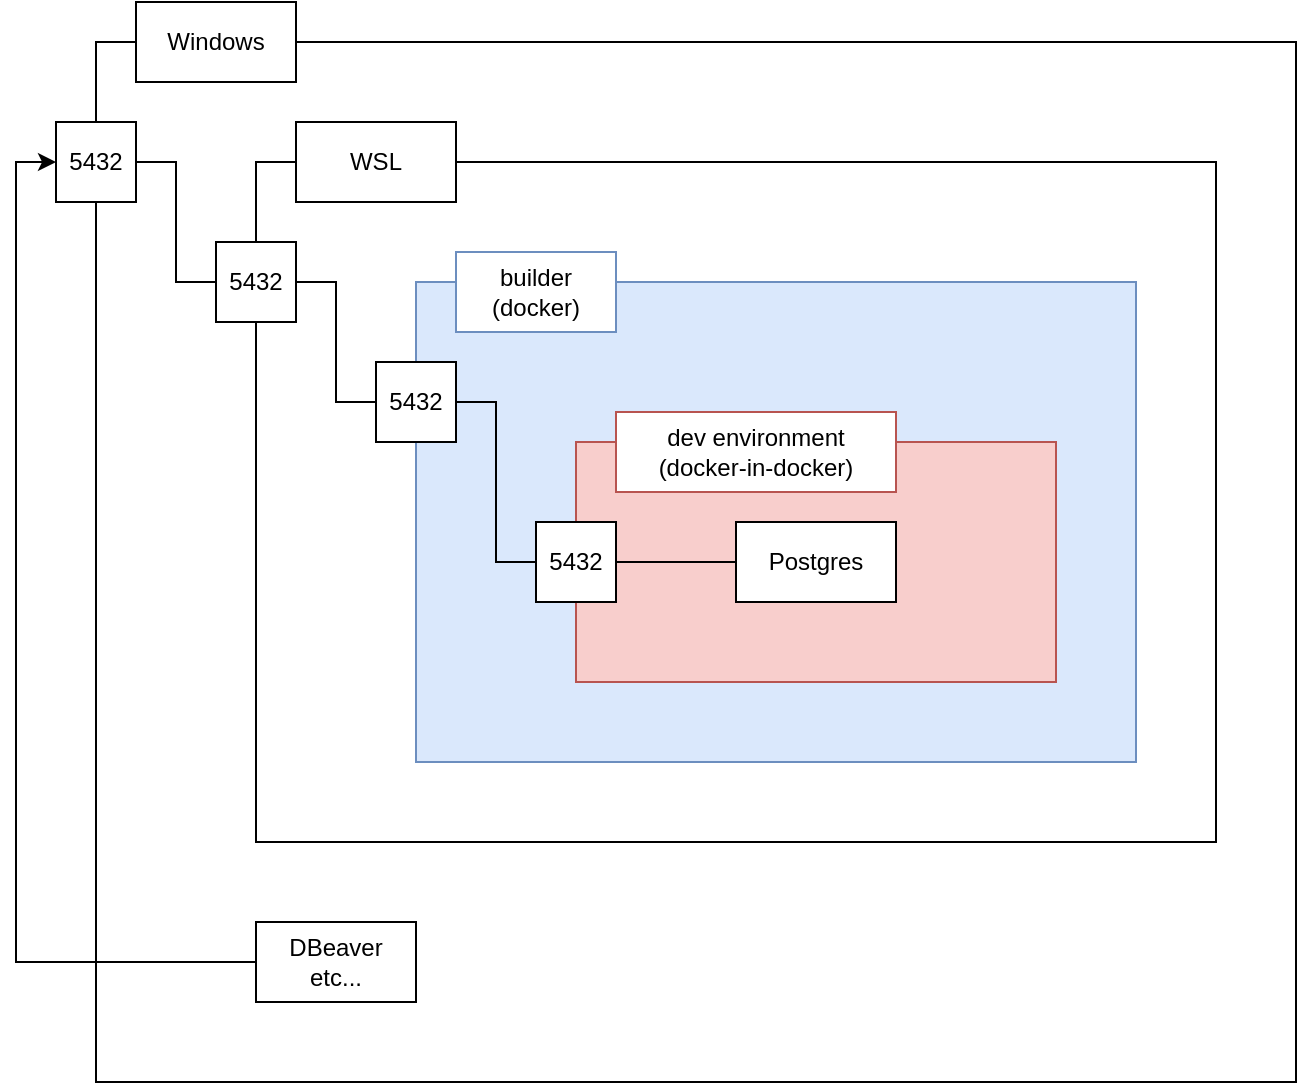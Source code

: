 <mxfile version="21.6.5" type="device">
  <diagram name="ページ1" id="lH0zE7R0pXnl9jj9OsMj">
    <mxGraphModel dx="2702" dy="1555" grid="1" gridSize="10" guides="1" tooltips="1" connect="1" arrows="1" fold="1" page="1" pageScale="1" pageWidth="827" pageHeight="1169" math="0" shadow="0">
      <root>
        <mxCell id="0" />
        <mxCell id="1" parent="0" />
        <mxCell id="qg5y_C2vJ7-HWfnS62Ny-1" value="" style="rounded=0;whiteSpace=wrap;html=1;" vertex="1" parent="1">
          <mxGeometry x="120" y="140" width="600" height="520" as="geometry" />
        </mxCell>
        <mxCell id="qg5y_C2vJ7-HWfnS62Ny-2" value="Windows" style="rounded=0;whiteSpace=wrap;html=1;" vertex="1" parent="1">
          <mxGeometry x="140" y="120" width="80" height="40" as="geometry" />
        </mxCell>
        <mxCell id="qg5y_C2vJ7-HWfnS62Ny-3" value="" style="rounded=0;whiteSpace=wrap;html=1;" vertex="1" parent="1">
          <mxGeometry x="200" y="200" width="480" height="340" as="geometry" />
        </mxCell>
        <mxCell id="qg5y_C2vJ7-HWfnS62Ny-17" style="edgeStyle=orthogonalEdgeStyle;rounded=0;orthogonalLoop=1;jettySize=auto;html=1;exitX=1;exitY=0.5;exitDx=0;exitDy=0;entryX=0;entryY=0.5;entryDx=0;entryDy=0;endArrow=none;endFill=0;" edge="1" parent="1" source="qg5y_C2vJ7-HWfnS62Ny-4" target="qg5y_C2vJ7-HWfnS62Ny-7">
          <mxGeometry relative="1" as="geometry" />
        </mxCell>
        <mxCell id="qg5y_C2vJ7-HWfnS62Ny-4" value="5432" style="rounded=0;whiteSpace=wrap;html=1;" vertex="1" parent="1">
          <mxGeometry x="100" y="180" width="40" height="40" as="geometry" />
        </mxCell>
        <mxCell id="qg5y_C2vJ7-HWfnS62Ny-5" value="WSL" style="rounded=0;whiteSpace=wrap;html=1;" vertex="1" parent="1">
          <mxGeometry x="220" y="180" width="80" height="40" as="geometry" />
        </mxCell>
        <mxCell id="qg5y_C2vJ7-HWfnS62Ny-18" style="edgeStyle=orthogonalEdgeStyle;rounded=0;orthogonalLoop=1;jettySize=auto;html=1;exitX=1;exitY=0.5;exitDx=0;exitDy=0;entryX=0;entryY=0.5;entryDx=0;entryDy=0;endArrow=none;endFill=0;" edge="1" parent="1" source="qg5y_C2vJ7-HWfnS62Ny-7" target="qg5y_C2vJ7-HWfnS62Ny-15">
          <mxGeometry relative="1" as="geometry" />
        </mxCell>
        <mxCell id="qg5y_C2vJ7-HWfnS62Ny-7" value="5432" style="rounded=0;whiteSpace=wrap;html=1;" vertex="1" parent="1">
          <mxGeometry x="180" y="240" width="40" height="40" as="geometry" />
        </mxCell>
        <mxCell id="qg5y_C2vJ7-HWfnS62Ny-12" value="" style="rounded=0;whiteSpace=wrap;html=1;dropTarget=1;container=1;collapsible=0;recursiveResize=0;fillColor=#dae8fc;strokeColor=#6c8ebf;" vertex="1" parent="1">
          <mxGeometry x="280" y="260" width="360" height="240" as="geometry" />
        </mxCell>
        <mxCell id="qg5y_C2vJ7-HWfnS62Ny-14" value="builder&lt;br&gt;(docker)" style="rounded=0;whiteSpace=wrap;html=1;fillColor=default;strokeColor=#6c8ebf;" vertex="1" parent="qg5y_C2vJ7-HWfnS62Ny-12">
          <mxGeometry x="20" y="-15" width="80" height="40" as="geometry" />
        </mxCell>
        <mxCell id="qg5y_C2vJ7-HWfnS62Ny-6" value="" style="rounded=0;whiteSpace=wrap;html=1;container=1;dropTarget=1;collapsible=0;recursiveResize=0;fillColor=#f8cecc;strokeColor=#b85450;" vertex="1" parent="qg5y_C2vJ7-HWfnS62Ny-12">
          <mxGeometry x="80" y="80" width="240" height="120" as="geometry" />
        </mxCell>
        <mxCell id="qg5y_C2vJ7-HWfnS62Ny-9" value="5432" style="rounded=0;whiteSpace=wrap;html=1;" vertex="1" parent="qg5y_C2vJ7-HWfnS62Ny-6">
          <mxGeometry x="-20" y="40" width="40" height="40" as="geometry" />
        </mxCell>
        <mxCell id="qg5y_C2vJ7-HWfnS62Ny-8" value="dev environment&lt;br&gt;(docker-in-docker)" style="rounded=0;whiteSpace=wrap;html=1;fillColor=default;strokeColor=#b85450;" vertex="1" parent="qg5y_C2vJ7-HWfnS62Ny-6">
          <mxGeometry x="20" y="-15" width="140" height="40" as="geometry" />
        </mxCell>
        <mxCell id="qg5y_C2vJ7-HWfnS62Ny-10" value="Postgres" style="rounded=0;whiteSpace=wrap;html=1;" vertex="1" parent="qg5y_C2vJ7-HWfnS62Ny-6">
          <mxGeometry x="80" y="40" width="80" height="40" as="geometry" />
        </mxCell>
        <mxCell id="qg5y_C2vJ7-HWfnS62Ny-11" style="edgeStyle=orthogonalEdgeStyle;rounded=0;orthogonalLoop=1;jettySize=auto;html=1;exitX=1;exitY=0.5;exitDx=0;exitDy=0;entryX=0;entryY=0.5;entryDx=0;entryDy=0;endArrow=none;endFill=0;" edge="1" parent="qg5y_C2vJ7-HWfnS62Ny-6" source="qg5y_C2vJ7-HWfnS62Ny-9" target="qg5y_C2vJ7-HWfnS62Ny-10">
          <mxGeometry relative="1" as="geometry" />
        </mxCell>
        <mxCell id="qg5y_C2vJ7-HWfnS62Ny-16" style="edgeStyle=orthogonalEdgeStyle;rounded=0;orthogonalLoop=1;jettySize=auto;html=1;exitX=1;exitY=0.5;exitDx=0;exitDy=0;entryX=0;entryY=0.5;entryDx=0;entryDy=0;endArrow=none;endFill=0;" edge="1" parent="1" source="qg5y_C2vJ7-HWfnS62Ny-15" target="qg5y_C2vJ7-HWfnS62Ny-9">
          <mxGeometry relative="1" as="geometry" />
        </mxCell>
        <mxCell id="qg5y_C2vJ7-HWfnS62Ny-15" value="5432" style="rounded=0;whiteSpace=wrap;html=1;" vertex="1" parent="1">
          <mxGeometry x="260" y="300" width="40" height="40" as="geometry" />
        </mxCell>
        <mxCell id="qg5y_C2vJ7-HWfnS62Ny-20" style="edgeStyle=orthogonalEdgeStyle;rounded=0;orthogonalLoop=1;jettySize=auto;html=1;exitX=0;exitY=0.5;exitDx=0;exitDy=0;entryX=0;entryY=0.5;entryDx=0;entryDy=0;" edge="1" parent="1" source="qg5y_C2vJ7-HWfnS62Ny-19" target="qg5y_C2vJ7-HWfnS62Ny-4">
          <mxGeometry relative="1" as="geometry" />
        </mxCell>
        <mxCell id="qg5y_C2vJ7-HWfnS62Ny-19" value="DBeaver&lt;br&gt;etc..." style="rounded=0;whiteSpace=wrap;html=1;" vertex="1" parent="1">
          <mxGeometry x="200" y="580" width="80" height="40" as="geometry" />
        </mxCell>
      </root>
    </mxGraphModel>
  </diagram>
</mxfile>
